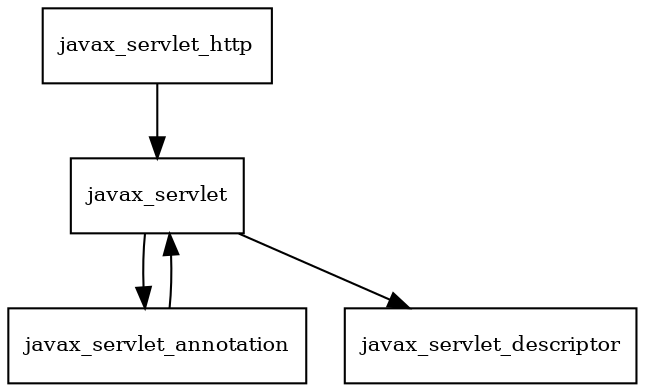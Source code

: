 digraph jboss_servlet_api_3_0_spec_1_0_2_Final_redhat_1_package_dependencies {
  node [shape = box, fontsize=10.0];
  javax_servlet -> javax_servlet_annotation;
  javax_servlet -> javax_servlet_descriptor;
  javax_servlet_annotation -> javax_servlet;
  javax_servlet_http -> javax_servlet;
}
